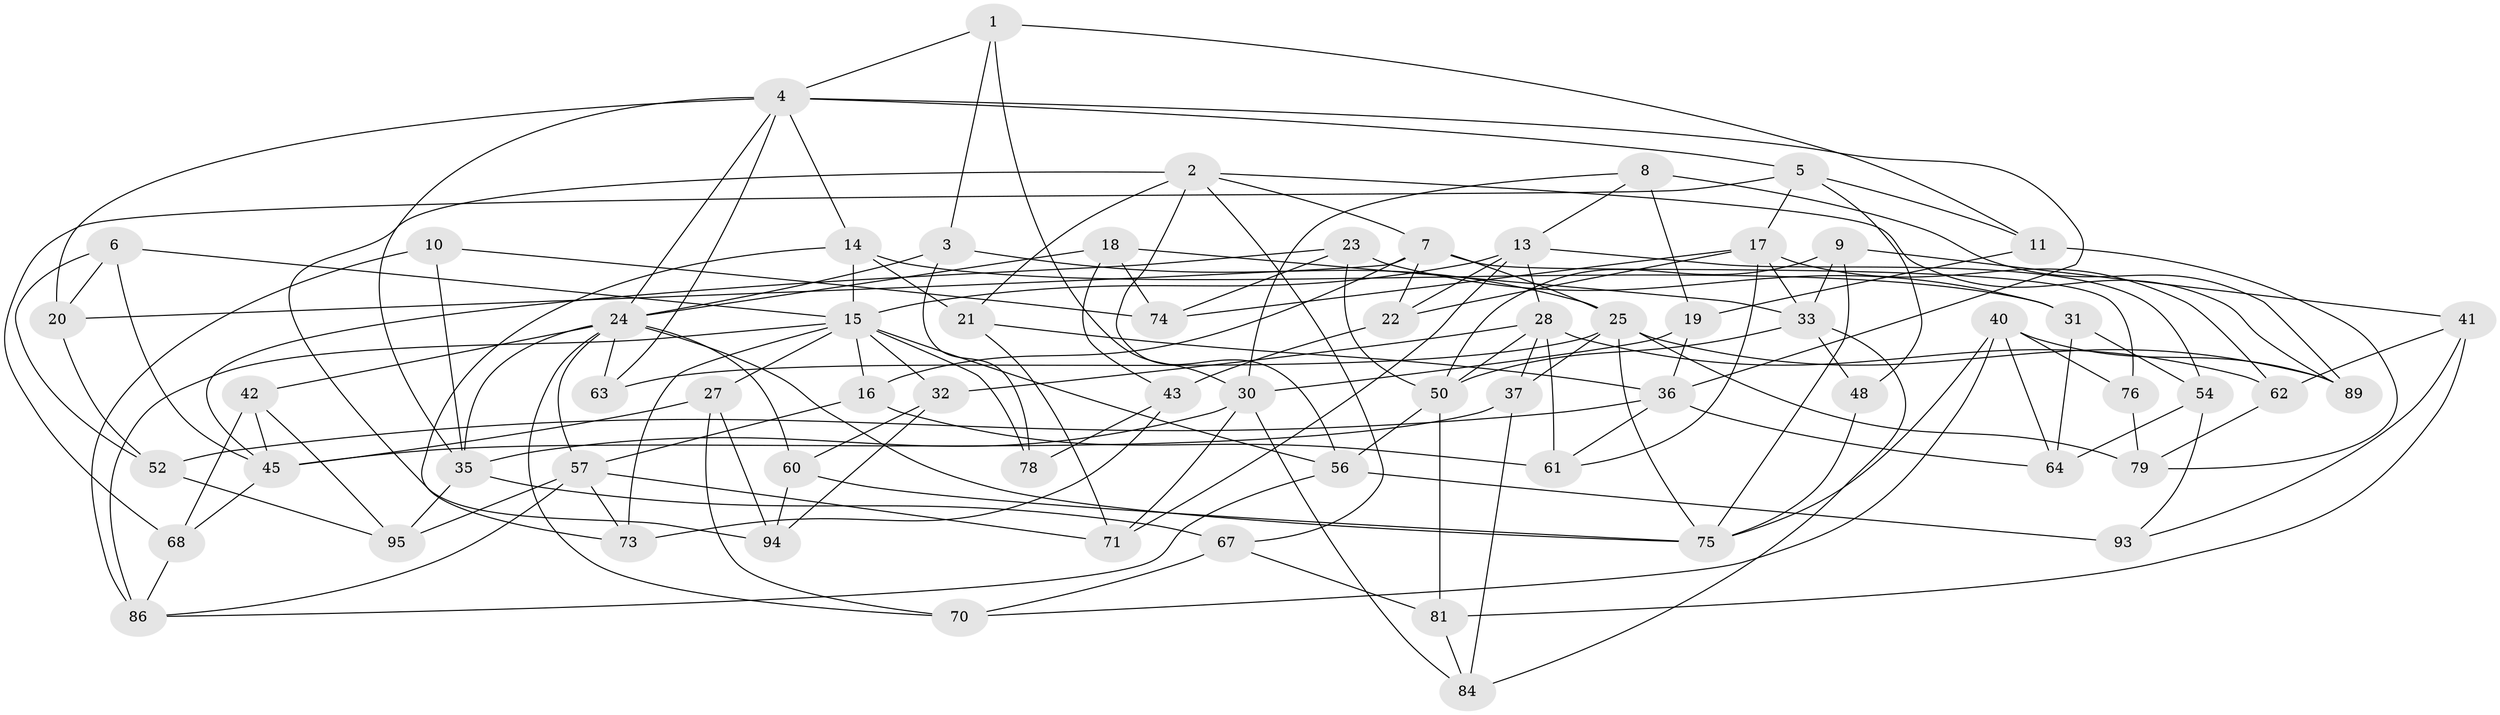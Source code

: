 // original degree distribution, {4: 1.0}
// Generated by graph-tools (version 1.1) at 2025/20/03/04/25 18:20:53]
// undirected, 66 vertices, 154 edges
graph export_dot {
graph [start="1"]
  node [color=gray90,style=filled];
  1;
  2 [super="+12"];
  3;
  4 [super="+77"];
  5 [super="+26"];
  6;
  7 [super="+69"];
  8;
  9;
  10;
  11;
  13 [super="+51"];
  14 [super="+65"];
  15 [super="+29+58"];
  16;
  17 [super="+88"];
  18;
  19;
  20;
  21;
  22;
  23;
  24 [super="+90+38+82"];
  25 [super="+49+72"];
  27;
  28 [super="+34"];
  30 [super="+91"];
  31;
  32;
  33 [super="+47"];
  35 [super="+46"];
  36 [super="+39"];
  37;
  40 [super="+44"];
  41;
  42;
  43;
  45 [super="+66"];
  48;
  50 [super="+80"];
  52;
  54;
  56 [super="+83"];
  57 [super="+59"];
  60;
  61;
  62;
  63;
  64;
  67;
  68;
  70;
  71;
  73;
  74;
  75 [super="+85"];
  76;
  78;
  79;
  81;
  84;
  86 [super="+92"];
  89;
  93;
  94;
  95;
  1 -- 3;
  1 -- 11;
  1 -- 4;
  1 -- 30;
  2 -- 21;
  2 -- 89;
  2 -- 7;
  2 -- 56;
  2 -- 67;
  2 -- 94;
  3 -- 78;
  3 -- 24;
  3 -- 25;
  4 -- 20;
  4 -- 35;
  4 -- 5;
  4 -- 36;
  4 -- 14;
  4 -- 63;
  4 -- 24;
  5 -- 48 [weight=2];
  5 -- 68;
  5 -- 17;
  5 -- 11;
  6 -- 45;
  6 -- 52;
  6 -- 20;
  6 -- 15;
  7 -- 22;
  7 -- 76;
  7 -- 16;
  7 -- 20;
  7 -- 25;
  8 -- 89;
  8 -- 19;
  8 -- 13;
  8 -- 30;
  9 -- 33;
  9 -- 41;
  9 -- 50;
  9 -- 75;
  10 -- 35;
  10 -- 74;
  10 -- 86 [weight=2];
  11 -- 79;
  11 -- 19;
  13 -- 54;
  13 -- 22;
  13 -- 28;
  13 -- 71;
  13 -- 15;
  14 -- 31;
  14 -- 21;
  14 -- 73;
  14 -- 15 [weight=2];
  15 -- 78 [weight=2];
  15 -- 56;
  15 -- 32;
  15 -- 73;
  15 -- 16;
  15 -- 86;
  15 -- 27;
  16 -- 61;
  16 -- 57;
  17 -- 74;
  17 -- 61;
  17 -- 62;
  17 -- 22;
  17 -- 33;
  18 -- 43;
  18 -- 74;
  18 -- 33;
  18 -- 24;
  19 -- 30;
  19 -- 36;
  20 -- 52;
  21 -- 71;
  21 -- 36;
  22 -- 43;
  23 -- 31;
  23 -- 74;
  23 -- 45;
  23 -- 50;
  24 -- 70;
  24 -- 42;
  24 -- 60;
  24 -- 57;
  24 -- 35;
  24 -- 75;
  24 -- 63;
  25 -- 63 [weight=2];
  25 -- 89;
  25 -- 79;
  25 -- 75;
  25 -- 37;
  27 -- 94;
  27 -- 70;
  27 -- 45;
  28 -- 37;
  28 -- 61;
  28 -- 32;
  28 -- 62;
  28 -- 50;
  30 -- 35;
  30 -- 71;
  30 -- 84;
  31 -- 54;
  31 -- 64;
  32 -- 94;
  32 -- 60;
  33 -- 84;
  33 -- 48;
  33 -- 50;
  35 -- 67;
  35 -- 95;
  36 -- 52;
  36 -- 64;
  36 -- 61;
  37 -- 84;
  37 -- 45;
  40 -- 76 [weight=2];
  40 -- 89;
  40 -- 75;
  40 -- 64;
  40 -- 70;
  41 -- 62;
  41 -- 81;
  41 -- 93;
  42 -- 95;
  42 -- 68;
  42 -- 45;
  43 -- 78;
  43 -- 73;
  45 -- 68;
  48 -- 75;
  50 -- 81;
  50 -- 56;
  52 -- 95;
  54 -- 64;
  54 -- 93;
  56 -- 93 [weight=2];
  56 -- 86;
  57 -- 73;
  57 -- 95;
  57 -- 86;
  57 -- 71;
  60 -- 75;
  60 -- 94;
  62 -- 79;
  67 -- 81;
  67 -- 70;
  68 -- 86;
  76 -- 79;
  81 -- 84;
}
